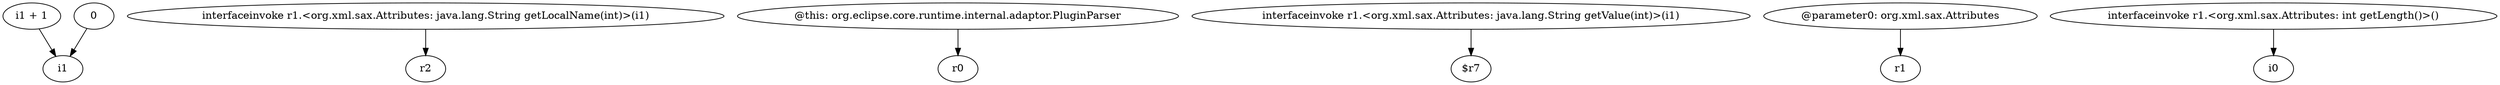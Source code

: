 digraph g {
0[label="i1 + 1"]
1[label="i1"]
0->1[label=""]
2[label="interfaceinvoke r1.<org.xml.sax.Attributes: java.lang.String getLocalName(int)>(i1)"]
3[label="r2"]
2->3[label=""]
4[label="@this: org.eclipse.core.runtime.internal.adaptor.PluginParser"]
5[label="r0"]
4->5[label=""]
6[label="interfaceinvoke r1.<org.xml.sax.Attributes: java.lang.String getValue(int)>(i1)"]
7[label="$r7"]
6->7[label=""]
8[label="0"]
8->1[label=""]
9[label="@parameter0: org.xml.sax.Attributes"]
10[label="r1"]
9->10[label=""]
11[label="interfaceinvoke r1.<org.xml.sax.Attributes: int getLength()>()"]
12[label="i0"]
11->12[label=""]
}